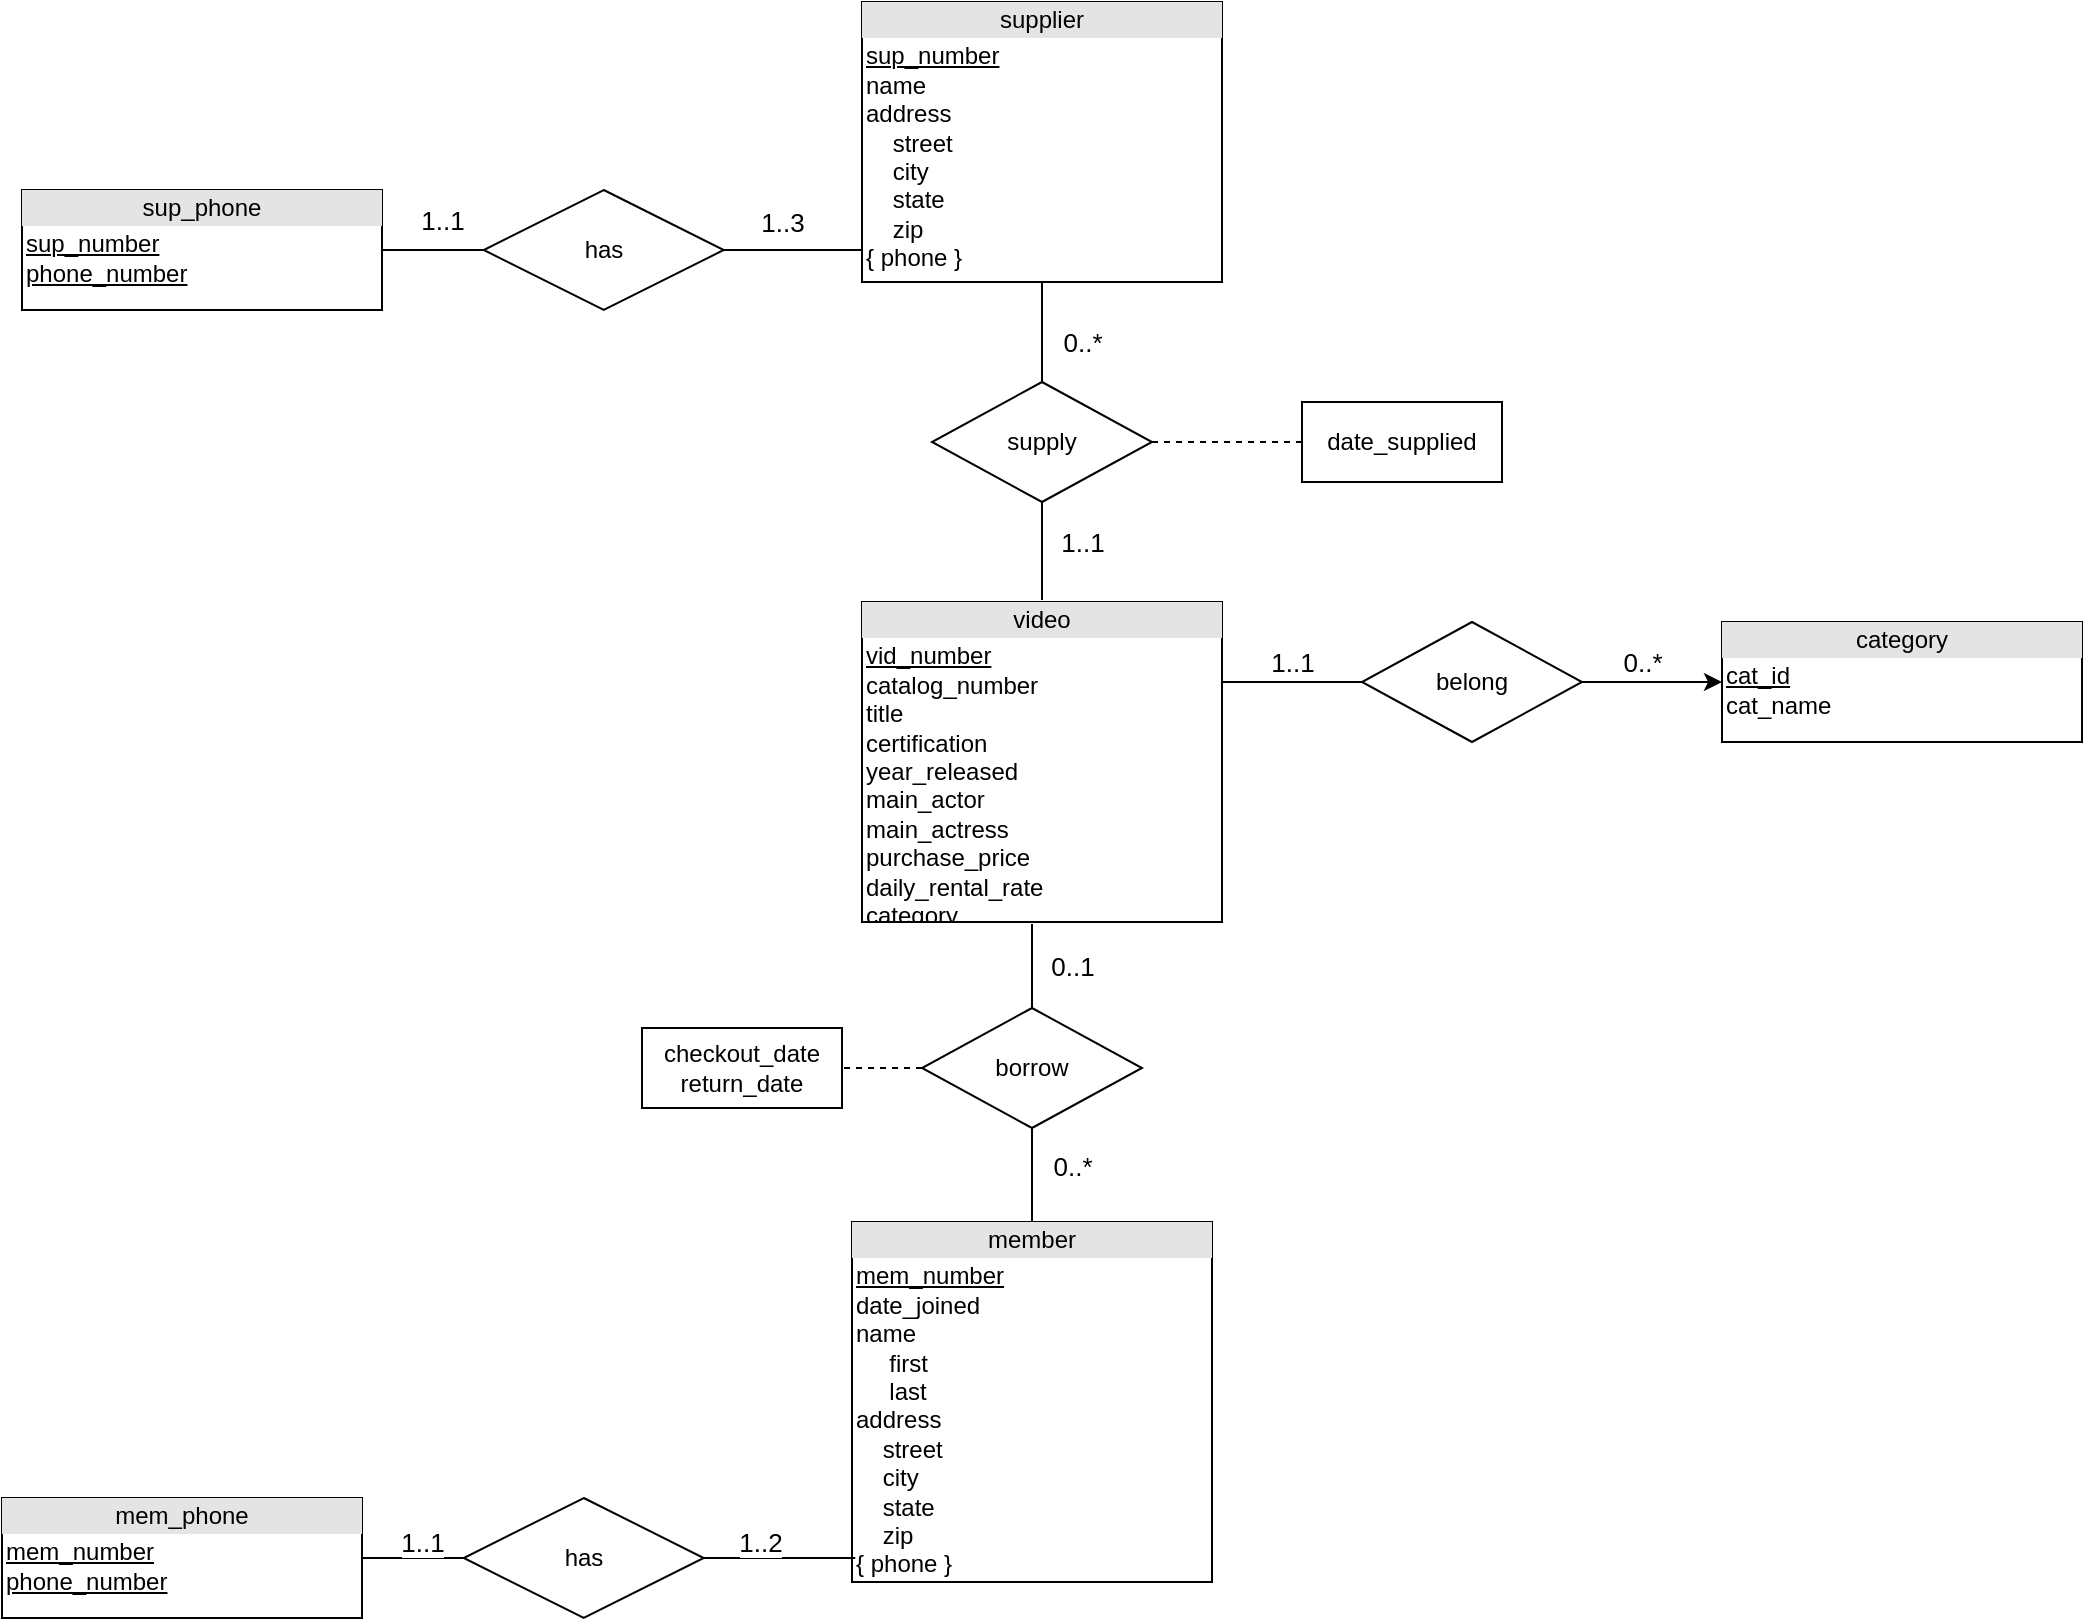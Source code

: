 <mxfile version="12.9.13" type="device"><diagram name="Page-1" id="e7e014a7-5840-1c2e-5031-d8a46d1fe8dd"><mxGraphModel dx="2256" dy="1451" grid="1" gridSize="10" guides="1" tooltips="1" connect="1" arrows="1" fold="1" page="1" pageScale="1" pageWidth="1169" pageHeight="826" background="#ffffff" math="0" shadow="0"><root><mxCell id="0"/><mxCell id="1" parent="0"/><mxCell id="ElxgNLc8HUz36gRRKDub-41" value="&lt;div style=&quot;text-align: center ; box-sizing: border-box ; width: 100% ; background: rgb(228 , 228 , 228) ; padding: 2px&quot;&gt;video&lt;/div&gt;&lt;table style=&quot;width: 100% ; font-size: 1em&quot; cellpadding=&quot;2&quot; cellspacing=&quot;0&quot;&gt;&lt;tbody&gt;&lt;tr&gt;&lt;td&gt;&lt;u&gt;vid_number&lt;/u&gt;&lt;br&gt;catalog_number&lt;br&gt;title&lt;br&gt;certification&lt;br&gt;year_released&lt;br&gt;main_actor&lt;br&gt;main_actress&lt;br&gt;purchase_price&lt;br&gt;daily_rental_rate&lt;br&gt;category&lt;br&gt;&lt;br&gt;&lt;/td&gt;&lt;td&gt;&lt;br&gt;&lt;/td&gt;&lt;/tr&gt;&lt;tr&gt;&lt;td&gt;&lt;br&gt;&lt;/td&gt;&lt;td&gt;&lt;br&gt;&lt;/td&gt;&lt;/tr&gt;&lt;tr&gt;&lt;td&gt;&lt;/td&gt;&lt;td&gt;&lt;br&gt;&lt;/td&gt;&lt;/tr&gt;&lt;/tbody&gt;&lt;/table&gt;" style="verticalAlign=top;align=left;overflow=fill;html=1;" vertex="1" parent="1"><mxGeometry x="410" y="180" width="180" height="160" as="geometry"/></mxCell><mxCell id="ElxgNLc8HUz36gRRKDub-42" value="&lt;div style=&quot;text-align: center ; box-sizing: border-box ; width: 100% ; background: rgb(228 , 228 , 228) ; padding: 2px&quot;&gt;member&lt;/div&gt;&lt;table style=&quot;width: 100% ; font-size: 1em&quot; cellpadding=&quot;2&quot; cellspacing=&quot;0&quot;&gt;&lt;tbody&gt;&lt;tr&gt;&lt;td&gt;&lt;u&gt;mem_number&lt;/u&gt;&lt;br&gt;date_joined&lt;br&gt;name&lt;br&gt;&amp;nbsp; &amp;nbsp; &amp;nbsp;first&lt;br&gt;&amp;nbsp; &amp;nbsp; &amp;nbsp;last&lt;br&gt;address&lt;br&gt;&amp;nbsp; &amp;nbsp; street&lt;br&gt;&amp;nbsp; &amp;nbsp; city&lt;br&gt;&amp;nbsp; &amp;nbsp; state&lt;br&gt;&amp;nbsp; &amp;nbsp; zip&lt;br&gt;{ phone }&lt;br&gt;&lt;/td&gt;&lt;td&gt;&amp;nbsp;&lt;/td&gt;&lt;/tr&gt;&lt;tr&gt;&lt;td&gt;&lt;br&gt;&lt;/td&gt;&lt;td&gt;&lt;br&gt;&lt;/td&gt;&lt;/tr&gt;&lt;tr&gt;&lt;td&gt;&lt;/td&gt;&lt;td&gt;&lt;br&gt;&lt;/td&gt;&lt;/tr&gt;&lt;/tbody&gt;&lt;/table&gt;" style="verticalAlign=top;align=left;overflow=fill;html=1;" vertex="1" parent="1"><mxGeometry x="405" y="490" width="180" height="180" as="geometry"/></mxCell><mxCell id="ElxgNLc8HUz36gRRKDub-43" value="&lt;div style=&quot;text-align: center ; box-sizing: border-box ; width: 100% ; background: rgb(228 , 228 , 228) ; padding: 2px&quot;&gt;supplier&lt;/div&gt;&lt;table style=&quot;width: 100% ; font-size: 1em&quot; cellpadding=&quot;2&quot; cellspacing=&quot;0&quot;&gt;&lt;tbody&gt;&lt;tr&gt;&lt;td&gt;&lt;u&gt;sup_number&lt;/u&gt;&lt;br&gt;name&lt;br&gt;address&lt;br&gt;&amp;nbsp; &amp;nbsp; street&lt;br&gt;&amp;nbsp; &amp;nbsp; city&lt;br&gt;&amp;nbsp; &amp;nbsp; state&lt;br&gt;&amp;nbsp; &amp;nbsp; zip&lt;br&gt;{ phone }&lt;br&gt;&amp;nbsp; &amp;nbsp; &amp;nbsp;&lt;br&gt;&lt;br&gt;&lt;/td&gt;&lt;td&gt;&lt;br&gt;&lt;/td&gt;&lt;/tr&gt;&lt;tr&gt;&lt;td&gt;&lt;br&gt;&lt;/td&gt;&lt;td&gt;&lt;br&gt;&lt;/td&gt;&lt;/tr&gt;&lt;tr&gt;&lt;td&gt;&lt;/td&gt;&lt;td&gt;&lt;br&gt;&lt;/td&gt;&lt;/tr&gt;&lt;/tbody&gt;&lt;/table&gt;" style="verticalAlign=top;align=left;overflow=fill;html=1;" vertex="1" parent="1"><mxGeometry x="410" y="-120" width="180" height="140" as="geometry"/></mxCell><mxCell id="ElxgNLc8HUz36gRRKDub-47" value="&lt;div style=&quot;text-align: center ; box-sizing: border-box ; width: 100% ; background: rgb(228 , 228 , 228) ; padding: 2px&quot;&gt;category&lt;/div&gt;&lt;table style=&quot;width: 100% ; font-size: 1em&quot; cellpadding=&quot;2&quot; cellspacing=&quot;0&quot;&gt;&lt;tbody&gt;&lt;tr&gt;&lt;td&gt;&lt;u&gt;cat_id&lt;/u&gt;&lt;br&gt;cat_name&lt;br&gt;&amp;nbsp; &amp;nbsp; &amp;nbsp;&lt;br&gt;&lt;br&gt;&lt;/td&gt;&lt;td&gt;&lt;br&gt;&lt;/td&gt;&lt;/tr&gt;&lt;tr&gt;&lt;td&gt;&lt;br&gt;&lt;/td&gt;&lt;td&gt;&lt;br&gt;&lt;/td&gt;&lt;/tr&gt;&lt;tr&gt;&lt;td&gt;&lt;/td&gt;&lt;td&gt;&lt;br&gt;&lt;/td&gt;&lt;/tr&gt;&lt;/tbody&gt;&lt;/table&gt;" style="verticalAlign=top;align=left;overflow=fill;html=1;" vertex="1" parent="1"><mxGeometry x="840" y="190" width="180" height="60" as="geometry"/></mxCell><mxCell id="ElxgNLc8HUz36gRRKDub-49" value="&lt;font style=&quot;font-size: 13px&quot;&gt;0..*&lt;/font&gt;" style="edgeStyle=orthogonalEdgeStyle;rounded=0;orthogonalLoop=1;jettySize=auto;html=1;" edge="1" parent="1" source="ElxgNLc8HUz36gRRKDub-48" target="ElxgNLc8HUz36gRRKDub-47"><mxGeometry x="-0.143" y="10" relative="1" as="geometry"><mxPoint as="offset"/></mxGeometry></mxCell><mxCell id="ElxgNLc8HUz36gRRKDub-50" value="&lt;font style=&quot;font-size: 13px&quot;&gt;1..1&lt;/font&gt;" style="edgeStyle=orthogonalEdgeStyle;rounded=0;orthogonalLoop=1;jettySize=auto;html=1;entryX=1;entryY=0.25;entryDx=0;entryDy=0;endArrow=none;endFill=0;" edge="1" parent="1" source="ElxgNLc8HUz36gRRKDub-48" target="ElxgNLc8HUz36gRRKDub-41"><mxGeometry y="-10" relative="1" as="geometry"><mxPoint as="offset"/></mxGeometry></mxCell><mxCell id="ElxgNLc8HUz36gRRKDub-48" value="belong" style="shape=rhombus;perimeter=rhombusPerimeter;whiteSpace=wrap;html=1;align=center;" vertex="1" parent="1"><mxGeometry x="660" y="190" width="110" height="60" as="geometry"/></mxCell><mxCell id="ElxgNLc8HUz36gRRKDub-52" value="&lt;font style=&quot;font-size: 13px&quot;&gt;0..1&lt;/font&gt;" style="edgeStyle=orthogonalEdgeStyle;rounded=0;orthogonalLoop=1;jettySize=auto;html=1;endArrow=none;endFill=0;" edge="1" parent="1" source="ElxgNLc8HUz36gRRKDub-51"><mxGeometry x="-0.003" y="-20" relative="1" as="geometry"><mxPoint x="495" y="341" as="targetPoint"/><mxPoint as="offset"/></mxGeometry></mxCell><mxCell id="ElxgNLc8HUz36gRRKDub-53" value="&lt;font style=&quot;font-size: 13px&quot;&gt;0..*&lt;/font&gt;" style="edgeStyle=orthogonalEdgeStyle;rounded=0;orthogonalLoop=1;jettySize=auto;html=1;entryX=0.5;entryY=0;entryDx=0;entryDy=0;endArrow=none;endFill=0;" edge="1" parent="1" source="ElxgNLc8HUz36gRRKDub-51" target="ElxgNLc8HUz36gRRKDub-42"><mxGeometry x="-0.2" y="20" relative="1" as="geometry"><mxPoint as="offset"/></mxGeometry></mxCell><mxCell id="ElxgNLc8HUz36gRRKDub-54" style="edgeStyle=orthogonalEdgeStyle;rounded=0;orthogonalLoop=1;jettySize=auto;html=1;endArrow=none;endFill=0;dashed=1;entryX=1;entryY=0.5;entryDx=0;entryDy=0;" edge="1" parent="1" source="ElxgNLc8HUz36gRRKDub-51" target="ElxgNLc8HUz36gRRKDub-55"><mxGeometry relative="1" as="geometry"><mxPoint x="400" y="410" as="targetPoint"/></mxGeometry></mxCell><mxCell id="ElxgNLc8HUz36gRRKDub-51" value="borrow" style="shape=rhombus;perimeter=rhombusPerimeter;whiteSpace=wrap;html=1;align=center;rotation=0;" vertex="1" parent="1"><mxGeometry x="440" y="383" width="110" height="60" as="geometry"/></mxCell><mxCell id="ElxgNLc8HUz36gRRKDub-55" value="checkout_date&lt;br&gt;return_date" style="whiteSpace=wrap;html=1;align=center;" vertex="1" parent="1"><mxGeometry x="300" y="393" width="100" height="40" as="geometry"/></mxCell><mxCell id="ElxgNLc8HUz36gRRKDub-61" value="&lt;font style=&quot;font-size: 13px&quot;&gt;0..*&lt;/font&gt;" style="edgeStyle=orthogonalEdgeStyle;rounded=0;orthogonalLoop=1;jettySize=auto;html=1;entryX=0.5;entryY=1;entryDx=0;entryDy=0;endArrow=none;endFill=0;" edge="1" parent="1" source="ElxgNLc8HUz36gRRKDub-59" target="ElxgNLc8HUz36gRRKDub-43"><mxGeometry x="-0.2" y="-20" relative="1" as="geometry"><mxPoint as="offset"/></mxGeometry></mxCell><mxCell id="ElxgNLc8HUz36gRRKDub-63" value="&lt;font style=&quot;font-size: 13px&quot;&gt;1..1&lt;/font&gt;" style="edgeStyle=orthogonalEdgeStyle;rounded=0;orthogonalLoop=1;jettySize=auto;html=1;exitX=0.5;exitY=1;exitDx=0;exitDy=0;endArrow=none;endFill=0;" edge="1" parent="1" source="ElxgNLc8HUz36gRRKDub-59"><mxGeometry x="-0.184" y="20" relative="1" as="geometry"><mxPoint x="500" y="179" as="targetPoint"/><mxPoint as="offset"/></mxGeometry></mxCell><mxCell id="ElxgNLc8HUz36gRRKDub-74" style="edgeStyle=orthogonalEdgeStyle;rounded=0;orthogonalLoop=1;jettySize=auto;html=1;endArrow=none;endFill=0;dashed=1;" edge="1" parent="1" source="ElxgNLc8HUz36gRRKDub-59"><mxGeometry relative="1" as="geometry"><mxPoint x="660" y="100" as="targetPoint"/></mxGeometry></mxCell><mxCell id="ElxgNLc8HUz36gRRKDub-59" value="supply" style="shape=rhombus;perimeter=rhombusPerimeter;whiteSpace=wrap;html=1;align=center;" vertex="1" parent="1"><mxGeometry x="445" y="70" width="110" height="60" as="geometry"/></mxCell><mxCell id="ElxgNLc8HUz36gRRKDub-65" value="&lt;div style=&quot;text-align: center ; box-sizing: border-box ; width: 100% ; background: rgb(228 , 228 , 228) ; padding: 2px&quot;&gt;sup_phone&lt;/div&gt;&lt;table style=&quot;width: 100% ; font-size: 1em&quot; cellpadding=&quot;2&quot; cellspacing=&quot;0&quot;&gt;&lt;tbody&gt;&lt;tr&gt;&lt;td&gt;&lt;u&gt;sup_number&lt;/u&gt;&lt;br&gt;&lt;u&gt;phone_number&lt;/u&gt;&lt;br&gt;&amp;nbsp; &amp;nbsp; &amp;nbsp;&lt;br&gt;&lt;br&gt;&lt;/td&gt;&lt;td&gt;&lt;br&gt;&lt;/td&gt;&lt;/tr&gt;&lt;tr&gt;&lt;td&gt;&lt;br&gt;&lt;/td&gt;&lt;td&gt;&lt;br&gt;&lt;/td&gt;&lt;/tr&gt;&lt;tr&gt;&lt;td&gt;&lt;/td&gt;&lt;td&gt;&lt;br&gt;&lt;/td&gt;&lt;/tr&gt;&lt;/tbody&gt;&lt;/table&gt;" style="verticalAlign=top;align=left;overflow=fill;html=1;" vertex="1" parent="1"><mxGeometry x="-10" y="-26" width="180" height="60" as="geometry"/></mxCell><mxCell id="ElxgNLc8HUz36gRRKDub-66" value="&lt;font style=&quot;font-size: 13px&quot;&gt;1..1&lt;/font&gt;" style="edgeStyle=orthogonalEdgeStyle;rounded=0;orthogonalLoop=1;jettySize=auto;html=1;endArrow=none;endFill=0;entryX=1;entryY=0.5;entryDx=0;entryDy=0;" edge="1" parent="1" source="ElxgNLc8HUz36gRRKDub-67" target="ElxgNLc8HUz36gRRKDub-65"><mxGeometry x="-0.2" y="-15" relative="1" as="geometry"><mxPoint x="380" y="-100" as="targetPoint"/><mxPoint as="offset"/></mxGeometry></mxCell><mxCell id="ElxgNLc8HUz36gRRKDub-68" value="&lt;font style=&quot;font-size: 13px&quot;&gt;1..3&lt;/font&gt;" style="edgeStyle=orthogonalEdgeStyle;rounded=0;orthogonalLoop=1;jettySize=auto;html=1;entryX=0;entryY=0.857;entryDx=0;entryDy=0;entryPerimeter=0;endArrow=none;endFill=0;" edge="1" parent="1"><mxGeometry x="-0.157" y="14" relative="1" as="geometry"><mxPoint x="340.84" y="3.98" as="sourcePoint"/><mxPoint x="410" y="3.98" as="targetPoint"/><mxPoint as="offset"/></mxGeometry></mxCell><mxCell id="ElxgNLc8HUz36gRRKDub-67" value="has" style="shape=rhombus;perimeter=rhombusPerimeter;whiteSpace=wrap;html=1;align=center;" vertex="1" parent="1"><mxGeometry x="220.88" y="-26" width="120" height="60" as="geometry"/></mxCell><mxCell id="ElxgNLc8HUz36gRRKDub-69" value="&lt;div style=&quot;text-align: center ; box-sizing: border-box ; width: 100% ; background: rgb(228 , 228 , 228) ; padding: 2px&quot;&gt;mem_phone&lt;/div&gt;&lt;table style=&quot;width: 100% ; font-size: 1em&quot; cellpadding=&quot;2&quot; cellspacing=&quot;0&quot;&gt;&lt;tbody&gt;&lt;tr&gt;&lt;td&gt;&lt;u&gt;mem_number&lt;/u&gt;&lt;br&gt;&lt;u&gt;phone_number&lt;/u&gt;&lt;br&gt;&amp;nbsp; &amp;nbsp; &amp;nbsp;&lt;br&gt;&lt;br&gt;&lt;/td&gt;&lt;td&gt;&lt;br&gt;&lt;/td&gt;&lt;/tr&gt;&lt;tr&gt;&lt;td&gt;&lt;br&gt;&lt;/td&gt;&lt;td&gt;&lt;br&gt;&lt;/td&gt;&lt;/tr&gt;&lt;tr&gt;&lt;td&gt;&lt;/td&gt;&lt;td&gt;&lt;br&gt;&lt;/td&gt;&lt;/tr&gt;&lt;/tbody&gt;&lt;/table&gt;" style="verticalAlign=top;align=left;overflow=fill;html=1;" vertex="1" parent="1"><mxGeometry x="-20" y="628" width="180" height="60" as="geometry"/></mxCell><mxCell id="ElxgNLc8HUz36gRRKDub-70" value="&lt;font style=&quot;font-size: 13px&quot;&gt;1..1&lt;/font&gt;" style="edgeStyle=orthogonalEdgeStyle;rounded=0;orthogonalLoop=1;jettySize=auto;html=1;endArrow=none;endFill=0;entryX=1;entryY=0.5;entryDx=0;entryDy=0;" edge="1" parent="1" source="ElxgNLc8HUz36gRRKDub-71" target="ElxgNLc8HUz36gRRKDub-69"><mxGeometry x="-0.179" y="-8" relative="1" as="geometry"><mxPoint x="370" y="546" as="targetPoint"/><mxPoint as="offset"/></mxGeometry></mxCell><mxCell id="ElxgNLc8HUz36gRRKDub-73" value="&lt;font style=&quot;font-size: 13px&quot;&gt;1..2&lt;/font&gt;" style="edgeStyle=orthogonalEdgeStyle;rounded=0;orthogonalLoop=1;jettySize=auto;html=1;entryX=0.009;entryY=0.933;entryDx=0;entryDy=0;entryPerimeter=0;endArrow=none;endFill=0;" edge="1" parent="1" source="ElxgNLc8HUz36gRRKDub-71" target="ElxgNLc8HUz36gRRKDub-42"><mxGeometry x="-0.017" y="12" relative="1" as="geometry"><mxPoint x="-9" y="4" as="offset"/></mxGeometry></mxCell><mxCell id="ElxgNLc8HUz36gRRKDub-71" value="has" style="shape=rhombus;perimeter=rhombusPerimeter;whiteSpace=wrap;html=1;align=center;" vertex="1" parent="1"><mxGeometry x="210.88" y="628" width="120" height="60" as="geometry"/></mxCell><mxCell id="ElxgNLc8HUz36gRRKDub-75" value="date_supplied" style="whiteSpace=wrap;html=1;align=center;" vertex="1" parent="1"><mxGeometry x="630" y="80" width="100" height="40" as="geometry"/></mxCell></root></mxGraphModel></diagram></mxfile>